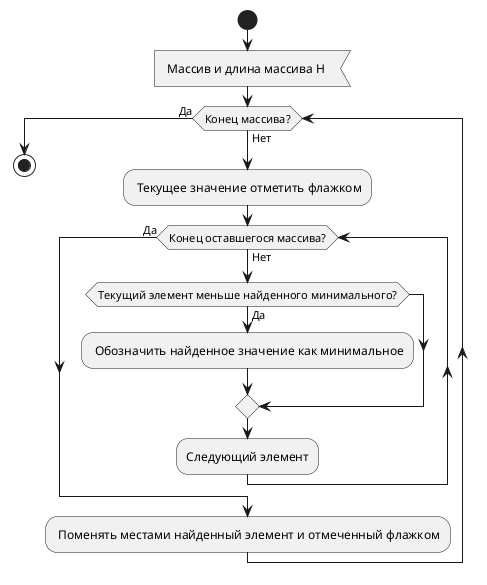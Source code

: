 @startuml
start
: Массив и длина массива Н  < 
while (Конец массива?) is (Нет)
   : Текущее значение отметить флажком;
    while (Конец оставшегося массива?) is (Нет)
	if (Текущий элемент меньше найденного минимального?) then (Да)
   : Обозначить найденное значение как минимальное;
   endif
   :Следующий элемент;
    endwhile (Да)
: Поменять местами найденный элемент и отмеченный флажком;   
endwhile (Да)
stop
@enduml
